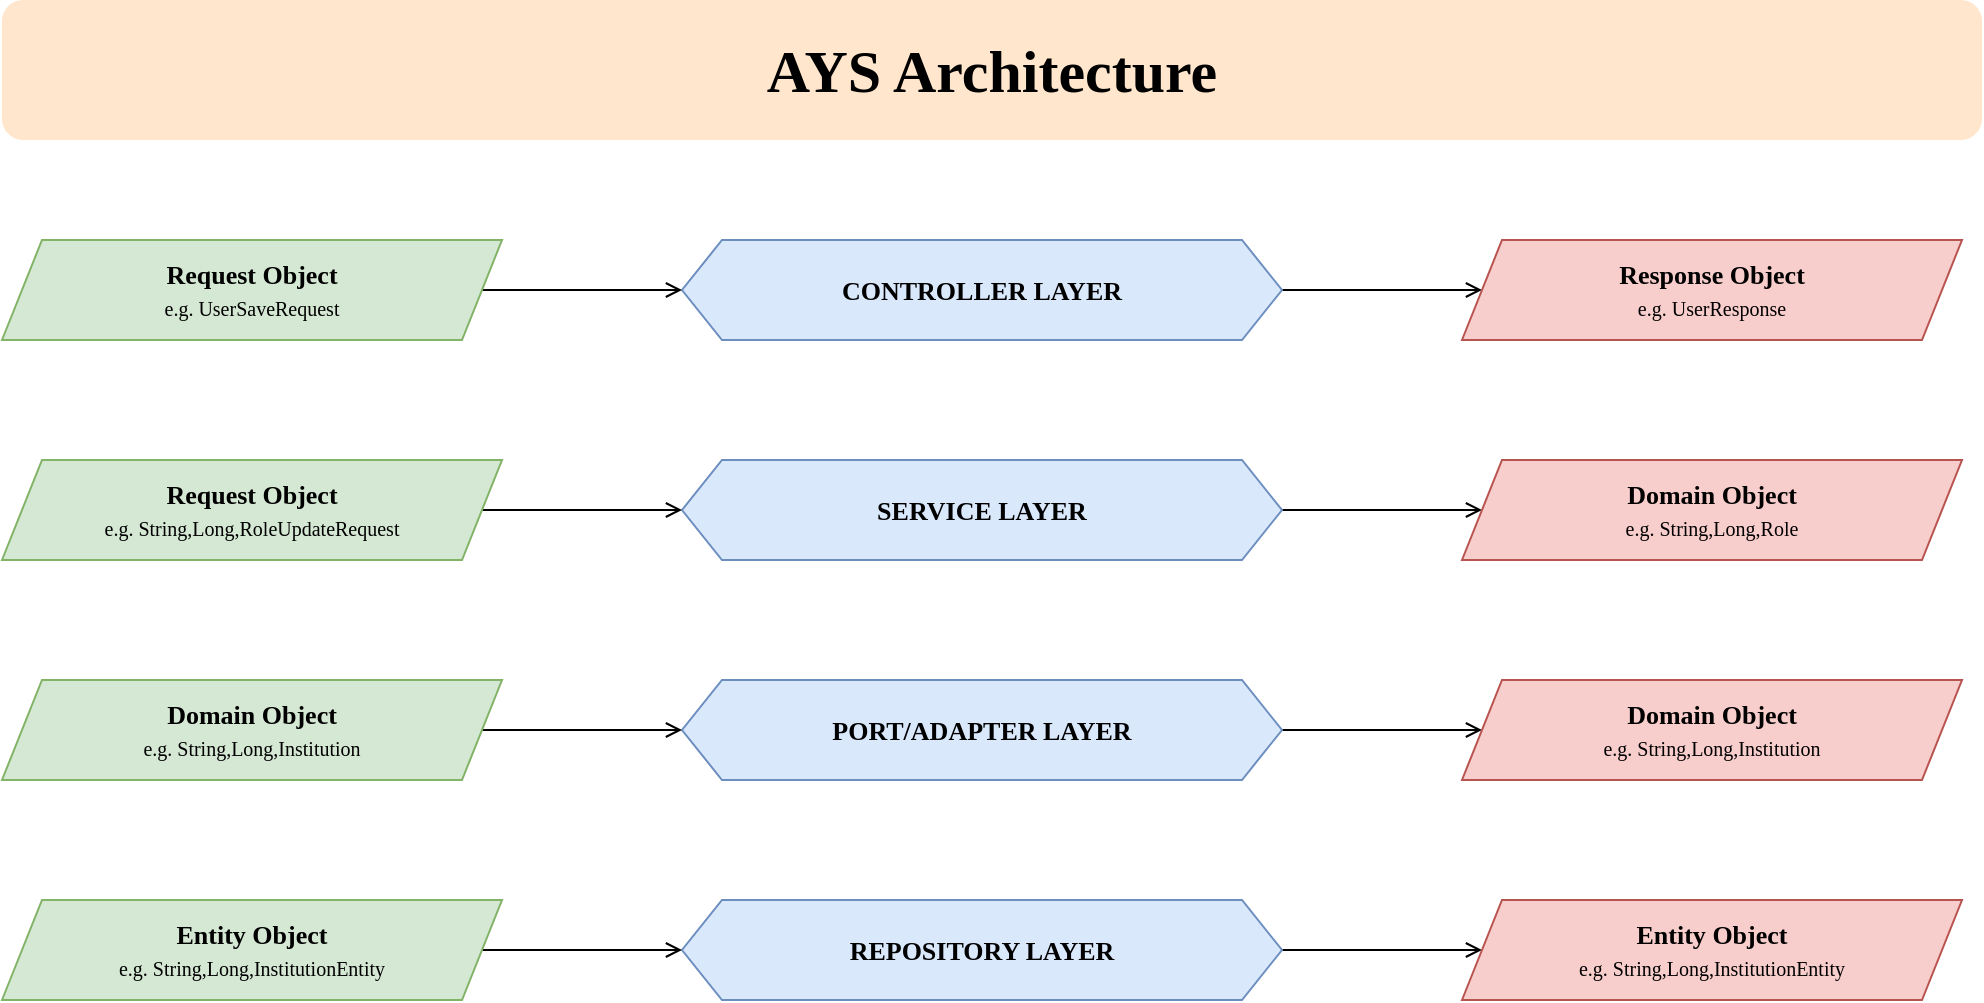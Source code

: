 <mxfile version="21.7.5" type="device">
  <diagram id="s0a64zRAVUHj5mGzW0cH" name="Page-1">
    <mxGraphModel dx="2101" dy="908" grid="1" gridSize="10" guides="1" tooltips="1" connect="1" arrows="1" fold="1" page="1" pageScale="1" pageWidth="850" pageHeight="1100" math="0" shadow="0">
      <root>
        <mxCell id="0" />
        <mxCell id="1" parent="0" />
        <mxCell id="5-AeLMVp6fQkeemDbT-c-1" style="edgeStyle=orthogonalEdgeStyle;rounded=0;orthogonalLoop=1;jettySize=auto;html=1;exitX=1;exitY=0.5;exitDx=0;exitDy=0;endArrow=open;endFill=0;fontSize=13;" parent="1" source="5-AeLMVp6fQkeemDbT-c-2" target="5-AeLMVp6fQkeemDbT-c-5" edge="1">
          <mxGeometry relative="1" as="geometry" />
        </mxCell>
        <mxCell id="5-AeLMVp6fQkeemDbT-c-2" value="&lt;font face=&quot;SF Mono&quot; style=&quot;font-size: 13px;&quot;&gt;&lt;b style=&quot;font-size: 13px;&quot;&gt;CONTROLLER LAYER&lt;/b&gt;&lt;/font&gt;" style="shape=hexagon;perimeter=hexagonPerimeter2;whiteSpace=wrap;html=1;fixedSize=1;fillColor=#dae8fc;strokeColor=#6c8ebf;fontSize=13;" parent="1" vertex="1">
          <mxGeometry x="310" y="230" width="300" height="50" as="geometry" />
        </mxCell>
        <mxCell id="5-AeLMVp6fQkeemDbT-c-3" style="edgeStyle=orthogonalEdgeStyle;rounded=0;orthogonalLoop=1;jettySize=auto;html=1;exitX=1;exitY=0.5;exitDx=0;exitDy=0;entryX=0;entryY=0.5;entryDx=0;entryDy=0;endArrow=open;endFill=0;fontSize=13;" parent="1" source="5-AeLMVp6fQkeemDbT-c-4" target="5-AeLMVp6fQkeemDbT-c-2" edge="1">
          <mxGeometry relative="1" as="geometry" />
        </mxCell>
        <mxCell id="5-AeLMVp6fQkeemDbT-c-4" value="&lt;font face=&quot;SF Mono&quot; style=&quot;font-size: 13px&quot;&gt;&lt;b style=&quot;font-size: 13px&quot;&gt;Request Object&lt;br&gt;&lt;/b&gt;&lt;/font&gt;&lt;font face=&quot;SF Mono&quot; style=&quot;font-size: 10px&quot;&gt;e.g. UserSaveRequest&lt;/font&gt;&lt;font face=&quot;SF Mono&quot; style=&quot;font-size: 13px&quot;&gt;&lt;br style=&quot;font-size: 13px&quot;&gt;&lt;/font&gt;" style="shape=parallelogram;perimeter=parallelogramPerimeter;whiteSpace=wrap;html=1;fixedSize=1;fillColor=#d5e8d4;strokeColor=#82b366;fontSize=13;" parent="1" vertex="1">
          <mxGeometry x="-30" y="230" width="250" height="50" as="geometry" />
        </mxCell>
        <mxCell id="5-AeLMVp6fQkeemDbT-c-5" value="&lt;font face=&quot;SF Mono&quot; style=&quot;font-size: 13px&quot;&gt;&lt;b style=&quot;font-size: 13px&quot;&gt;Response&amp;nbsp;&lt;/b&gt;&lt;/font&gt;&lt;span style=&quot;font-family: &amp;quot;sf mono&amp;quot; ; font-size: 13px&quot;&gt;&lt;b style=&quot;font-size: 13px&quot;&gt;Object&lt;br&gt;&lt;/b&gt;&lt;/span&gt;&lt;span style=&quot;font-family: &amp;quot;sf mono&amp;quot; ; font-size: 10px&quot;&gt;e.g. UserResponse&lt;/span&gt;&lt;span style=&quot;font-family: &amp;quot;sf mono&amp;quot; ; font-size: 13px&quot;&gt;&lt;br style=&quot;font-size: 13px&quot;&gt;&lt;/span&gt;" style="shape=parallelogram;perimeter=parallelogramPerimeter;whiteSpace=wrap;html=1;fixedSize=1;fillColor=#f8cecc;strokeColor=#b85450;fontSize=13;" parent="1" vertex="1">
          <mxGeometry x="700" y="230" width="250" height="50" as="geometry" />
        </mxCell>
        <mxCell id="5-AeLMVp6fQkeemDbT-c-6" style="edgeStyle=orthogonalEdgeStyle;rounded=0;orthogonalLoop=1;jettySize=auto;html=1;exitX=1;exitY=0.5;exitDx=0;exitDy=0;endArrow=open;endFill=0;fontSize=13;" parent="1" source="5-AeLMVp6fQkeemDbT-c-7" target="5-AeLMVp6fQkeemDbT-c-10" edge="1">
          <mxGeometry relative="1" as="geometry" />
        </mxCell>
        <mxCell id="5-AeLMVp6fQkeemDbT-c-7" value="&lt;font face=&quot;SF Mono&quot; style=&quot;font-size: 13px;&quot;&gt;SERVICE LAYER&lt;/font&gt;" style="shape=hexagon;perimeter=hexagonPerimeter2;whiteSpace=wrap;html=1;fixedSize=1;fillColor=#dae8fc;strokeColor=#6c8ebf;fontStyle=1;fontSize=13;" parent="1" vertex="1">
          <mxGeometry x="310" y="340" width="300" height="50" as="geometry" />
        </mxCell>
        <mxCell id="5-AeLMVp6fQkeemDbT-c-8" style="edgeStyle=orthogonalEdgeStyle;rounded=0;orthogonalLoop=1;jettySize=auto;html=1;exitX=1;exitY=0.5;exitDx=0;exitDy=0;entryX=0;entryY=0.5;entryDx=0;entryDy=0;endArrow=open;endFill=0;fontSize=13;" parent="1" source="5-AeLMVp6fQkeemDbT-c-9" target="5-AeLMVp6fQkeemDbT-c-7" edge="1">
          <mxGeometry relative="1" as="geometry" />
        </mxCell>
        <mxCell id="5-AeLMVp6fQkeemDbT-c-9" value="&lt;font face=&quot;SF Mono&quot; style=&quot;font-size: 13px&quot;&gt;Request Object&lt;br&gt;&lt;/font&gt;&lt;span style=&quot;font-family: &amp;quot;sf mono&amp;quot; ; font-size: 10px ; font-weight: 400&quot;&gt;e.g. String,Long,RoleUpdateRequest&lt;/span&gt;&lt;font face=&quot;SF Mono&quot; style=&quot;font-size: 13px&quot;&gt;&lt;br style=&quot;font-size: 13px&quot;&gt;&lt;/font&gt;" style="shape=parallelogram;perimeter=parallelogramPerimeter;whiteSpace=wrap;html=1;fixedSize=1;fillColor=#d5e8d4;strokeColor=#82b366;fontStyle=1;fontSize=13;" parent="1" vertex="1">
          <mxGeometry x="-30" y="340" width="250" height="50" as="geometry" />
        </mxCell>
        <mxCell id="5-AeLMVp6fQkeemDbT-c-10" value="&lt;font face=&quot;SF Mono&quot; style=&quot;font-size: 13px&quot;&gt;Domain&amp;nbsp;&lt;/font&gt;&lt;span style=&quot;font-family: &amp;quot;sf mono&amp;quot; ; font-size: 13px&quot;&gt;Object&lt;br&gt;&lt;/span&gt;&lt;span style=&quot;font-family: &amp;quot;sf mono&amp;quot; ; font-size: 10px ; font-weight: 400&quot;&gt;e.g. String,Long,Role&lt;/span&gt;&lt;span style=&quot;font-family: &amp;quot;sf mono&amp;quot; ; font-size: 13px&quot;&gt;&lt;br style=&quot;font-size: 13px&quot;&gt;&lt;/span&gt;" style="shape=parallelogram;perimeter=parallelogramPerimeter;whiteSpace=wrap;html=1;fixedSize=1;fillColor=#f8cecc;strokeColor=#b85450;fontStyle=1;fontSize=13;" parent="1" vertex="1">
          <mxGeometry x="700" y="340" width="250" height="50" as="geometry" />
        </mxCell>
        <mxCell id="5-AeLMVp6fQkeemDbT-c-11" style="edgeStyle=orthogonalEdgeStyle;rounded=0;orthogonalLoop=1;jettySize=auto;html=1;exitX=1;exitY=0.5;exitDx=0;exitDy=0;endArrow=open;endFill=0;fontSize=13;" parent="1" source="5-AeLMVp6fQkeemDbT-c-12" target="5-AeLMVp6fQkeemDbT-c-15" edge="1">
          <mxGeometry relative="1" as="geometry" />
        </mxCell>
        <mxCell id="5-AeLMVp6fQkeemDbT-c-12" value="&lt;font face=&quot;SF Mono&quot; style=&quot;font-size: 13px;&quot;&gt;PORT/ADAPTER LAYER&lt;/font&gt;" style="shape=hexagon;perimeter=hexagonPerimeter2;whiteSpace=wrap;html=1;fixedSize=1;fillColor=#dae8fc;strokeColor=#6c8ebf;fontStyle=1;fontSize=13;" parent="1" vertex="1">
          <mxGeometry x="310" y="450" width="300" height="50" as="geometry" />
        </mxCell>
        <mxCell id="5-AeLMVp6fQkeemDbT-c-13" style="edgeStyle=orthogonalEdgeStyle;rounded=0;orthogonalLoop=1;jettySize=auto;html=1;exitX=1;exitY=0.5;exitDx=0;exitDy=0;entryX=0;entryY=0.5;entryDx=0;entryDy=0;endArrow=open;endFill=0;fontSize=13;" parent="1" source="5-AeLMVp6fQkeemDbT-c-14" target="5-AeLMVp6fQkeemDbT-c-12" edge="1">
          <mxGeometry relative="1" as="geometry" />
        </mxCell>
        <mxCell id="5-AeLMVp6fQkeemDbT-c-14" value="&lt;font face=&quot;SF Mono&quot; style=&quot;font-size: 13px&quot;&gt;Domain Object&lt;br&gt;&lt;/font&gt;&lt;span style=&quot;font-family: &amp;quot;sf mono&amp;quot; ; font-size: 10px ; font-weight: 400&quot;&gt;e.g. String,Long,Institution&lt;/span&gt;&lt;font face=&quot;SF Mono&quot; style=&quot;font-size: 13px&quot;&gt;&lt;br style=&quot;font-size: 13px&quot;&gt;&lt;/font&gt;" style="shape=parallelogram;perimeter=parallelogramPerimeter;whiteSpace=wrap;html=1;fixedSize=1;fillColor=#d5e8d4;strokeColor=#82b366;fontStyle=1;fontSize=13;" parent="1" vertex="1">
          <mxGeometry x="-30" y="450" width="250" height="50" as="geometry" />
        </mxCell>
        <mxCell id="5-AeLMVp6fQkeemDbT-c-15" value="&lt;span style=&quot;font-family: &amp;quot;sf mono&amp;quot; ; font-size: 13px&quot;&gt;Domain&lt;/span&gt;&lt;font face=&quot;SF Mono&quot; style=&quot;font-size: 13px&quot;&gt;&amp;nbsp;&lt;/font&gt;&lt;span style=&quot;font-family: &amp;quot;sf mono&amp;quot; ; font-size: 13px&quot;&gt;Object&lt;br&gt;&lt;/span&gt;&lt;span style=&quot;font-family: &amp;quot;sf mono&amp;quot; ; font-size: 10px ; font-weight: 400&quot;&gt;e.g. String,Long,Institution&lt;/span&gt;&lt;span style=&quot;font-family: &amp;quot;sf mono&amp;quot; ; font-size: 13px&quot;&gt;&lt;br style=&quot;font-size: 13px&quot;&gt;&lt;/span&gt;" style="shape=parallelogram;perimeter=parallelogramPerimeter;whiteSpace=wrap;html=1;fixedSize=1;fillColor=#f8cecc;strokeColor=#b85450;fontStyle=1;fontSize=13;" parent="1" vertex="1">
          <mxGeometry x="700" y="450" width="250" height="50" as="geometry" />
        </mxCell>
        <mxCell id="5-AeLMVp6fQkeemDbT-c-16" value="AYS Architecture" style="rounded=1;whiteSpace=wrap;html=1;fontSize=30;fillColor=#ffe6cc;strokeColor=none;fontFamily=SF Mono;fontStyle=1" parent="1" vertex="1">
          <mxGeometry x="-30" y="110" width="990" height="70" as="geometry" />
        </mxCell>
        <mxCell id="zkVZLlxHFPqB-0-bLCTD-1" style="edgeStyle=orthogonalEdgeStyle;rounded=0;orthogonalLoop=1;jettySize=auto;html=1;exitX=1;exitY=0.5;exitDx=0;exitDy=0;endArrow=open;endFill=0;fontSize=13;" edge="1" parent="1" source="zkVZLlxHFPqB-0-bLCTD-2" target="zkVZLlxHFPqB-0-bLCTD-5">
          <mxGeometry relative="1" as="geometry" />
        </mxCell>
        <mxCell id="zkVZLlxHFPqB-0-bLCTD-2" value="&lt;font face=&quot;SF Mono&quot; style=&quot;font-size: 13px;&quot;&gt;REPOSITORY LAYER&lt;/font&gt;" style="shape=hexagon;perimeter=hexagonPerimeter2;whiteSpace=wrap;html=1;fixedSize=1;fillColor=#dae8fc;strokeColor=#6c8ebf;fontStyle=1;fontSize=13;" vertex="1" parent="1">
          <mxGeometry x="310" y="560" width="300" height="50" as="geometry" />
        </mxCell>
        <mxCell id="zkVZLlxHFPqB-0-bLCTD-3" style="edgeStyle=orthogonalEdgeStyle;rounded=0;orthogonalLoop=1;jettySize=auto;html=1;exitX=1;exitY=0.5;exitDx=0;exitDy=0;entryX=0;entryY=0.5;entryDx=0;entryDy=0;endArrow=open;endFill=0;fontSize=13;" edge="1" parent="1" source="zkVZLlxHFPqB-0-bLCTD-4" target="zkVZLlxHFPqB-0-bLCTD-2">
          <mxGeometry relative="1" as="geometry" />
        </mxCell>
        <mxCell id="zkVZLlxHFPqB-0-bLCTD-4" value="&lt;font face=&quot;SF Mono&quot; style=&quot;font-size: 13px&quot;&gt;Entity Object&lt;br&gt;&lt;/font&gt;&lt;span style=&quot;font-family: &amp;quot;sf mono&amp;quot; ; font-size: 10px ; font-weight: 400&quot;&gt;e.g. String,Long,InstitutionEntity&lt;/span&gt;&lt;font face=&quot;SF Mono&quot; style=&quot;font-size: 13px&quot;&gt;&lt;br style=&quot;font-size: 13px&quot;&gt;&lt;/font&gt;" style="shape=parallelogram;perimeter=parallelogramPerimeter;whiteSpace=wrap;html=1;fixedSize=1;fillColor=#d5e8d4;strokeColor=#82b366;fontStyle=1;fontSize=13;" vertex="1" parent="1">
          <mxGeometry x="-30" y="560" width="250" height="50" as="geometry" />
        </mxCell>
        <mxCell id="zkVZLlxHFPqB-0-bLCTD-5" value="&lt;span style=&quot;font-family: &amp;quot;sf mono&amp;quot; ; font-size: 13px&quot;&gt;Entity&lt;/span&gt;&lt;font face=&quot;SF Mono&quot; style=&quot;font-size: 13px&quot;&gt;&amp;nbsp;&lt;/font&gt;&lt;span style=&quot;font-family: &amp;quot;sf mono&amp;quot; ; font-size: 13px&quot;&gt;Object&lt;br&gt;&lt;/span&gt;&lt;span style=&quot;font-family: &amp;quot;sf mono&amp;quot; ; font-size: 10px ; font-weight: 400&quot;&gt;e.g. String,Long,InstitutionEntity&lt;/span&gt;&lt;span style=&quot;font-family: &amp;quot;sf mono&amp;quot; ; font-size: 13px&quot;&gt;&lt;br style=&quot;font-size: 13px&quot;&gt;&lt;/span&gt;" style="shape=parallelogram;perimeter=parallelogramPerimeter;whiteSpace=wrap;html=1;fixedSize=1;fillColor=#f8cecc;strokeColor=#b85450;fontStyle=1;fontSize=13;" vertex="1" parent="1">
          <mxGeometry x="700" y="560" width="250" height="50" as="geometry" />
        </mxCell>
      </root>
    </mxGraphModel>
  </diagram>
</mxfile>
